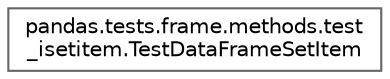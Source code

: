 digraph "Graphical Class Hierarchy"
{
 // LATEX_PDF_SIZE
  bgcolor="transparent";
  edge [fontname=Helvetica,fontsize=10,labelfontname=Helvetica,labelfontsize=10];
  node [fontname=Helvetica,fontsize=10,shape=box,height=0.2,width=0.4];
  rankdir="LR";
  Node0 [id="Node000000",label="pandas.tests.frame.methods.test\l_isetitem.TestDataFrameSetItem",height=0.2,width=0.4,color="grey40", fillcolor="white", style="filled",URL="$d2/d0d/classpandas_1_1tests_1_1frame_1_1methods_1_1test__isetitem_1_1TestDataFrameSetItem.html",tooltip=" "];
}
